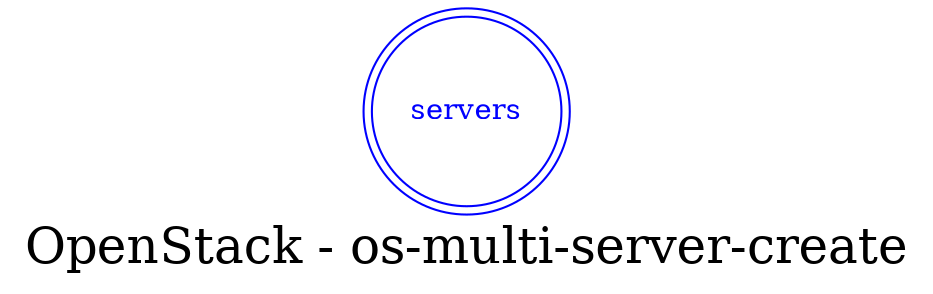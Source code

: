 digraph LexiconGraph {
graph[label="OpenStack - os-multi-server-create", fontsize=24]
splines=true
"servers" [color=blue, fontcolor=blue, shape=doublecircle]
}
